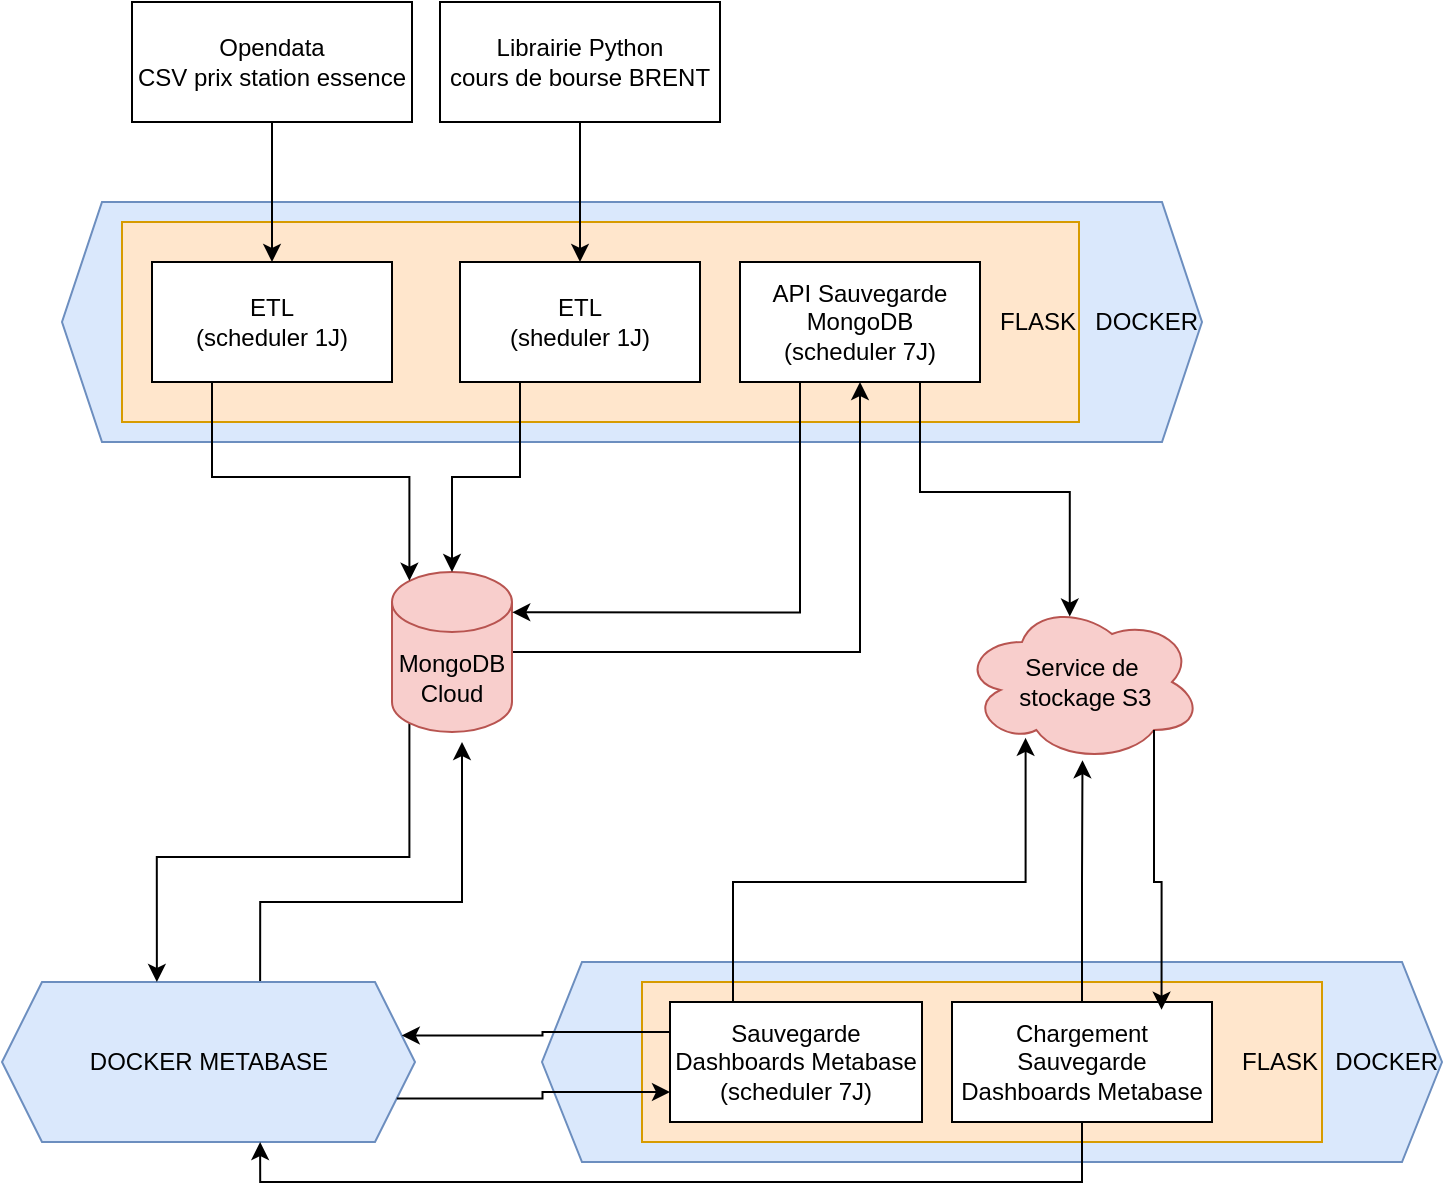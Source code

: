 <mxfile version="27.1.5">
  <diagram name="Page-1" id="DYus6r99QH-YhqP8SPfU">
    <mxGraphModel dx="1314" dy="670" grid="1" gridSize="10" guides="1" tooltips="1" connect="1" arrows="1" fold="1" page="1" pageScale="1" pageWidth="827" pageHeight="1169" math="0" shadow="0">
      <root>
        <mxCell id="0" />
        <mxCell id="1" parent="0" />
        <mxCell id="HPA1k4R3t_jq5nEZBtTo-7" value="DOCKER" style="shape=hexagon;perimeter=hexagonPerimeter2;whiteSpace=wrap;html=1;fixedSize=1;align=right;fillColor=#dae8fc;strokeColor=#6c8ebf;" vertex="1" parent="1">
          <mxGeometry x="350" y="710" width="450" height="100" as="geometry" />
        </mxCell>
        <mxCell id="HPA1k4R3t_jq5nEZBtTo-14" style="edgeStyle=orthogonalEdgeStyle;rounded=0;orthogonalLoop=1;jettySize=auto;html=1;exitX=0.625;exitY=0;exitDx=0;exitDy=0;" edge="1" parent="1" source="HPA1k4R3t_jq5nEZBtTo-8">
          <mxGeometry relative="1" as="geometry">
            <mxPoint x="310.0" y="600" as="targetPoint" />
            <Array as="points">
              <mxPoint x="209" y="680" />
              <mxPoint x="310" y="680" />
            </Array>
          </mxGeometry>
        </mxCell>
        <mxCell id="HPA1k4R3t_jq5nEZBtTo-8" value="DOCKER METABASE" style="shape=hexagon;perimeter=hexagonPerimeter2;whiteSpace=wrap;html=1;fixedSize=1;align=center;fillColor=#dae8fc;strokeColor=#6c8ebf;" vertex="1" parent="1">
          <mxGeometry x="80" y="720" width="206.5" height="80" as="geometry" />
        </mxCell>
        <mxCell id="HPA1k4R3t_jq5nEZBtTo-6" value="DOCKER" style="shape=hexagon;perimeter=hexagonPerimeter2;whiteSpace=wrap;html=1;fixedSize=1;align=right;fillColor=#dae8fc;strokeColor=#6c8ebf;" vertex="1" parent="1">
          <mxGeometry x="110" y="330" width="570" height="120" as="geometry" />
        </mxCell>
        <mxCell id="RvFatmFrUb0J1HVwR3kz-6" value="FLASK" style="rounded=0;whiteSpace=wrap;html=1;align=right;fillColor=#ffe6cc;strokeColor=#d79b00;" parent="1" vertex="1">
          <mxGeometry x="140" y="340" width="478.5" height="100" as="geometry" />
        </mxCell>
        <mxCell id="RvFatmFrUb0J1HVwR3kz-7" style="edgeStyle=orthogonalEdgeStyle;rounded=0;orthogonalLoop=1;jettySize=auto;html=1;exitX=0.5;exitY=1;exitDx=0;exitDy=0;" parent="1" source="RvFatmFrUb0J1HVwR3kz-2" target="RvFatmFrUb0J1HVwR3kz-4" edge="1">
          <mxGeometry relative="1" as="geometry" />
        </mxCell>
        <mxCell id="RvFatmFrUb0J1HVwR3kz-2" value="Opendata&lt;br&gt;CSV&amp;nbsp;&lt;span style=&quot;background-color: transparent; color: light-dark(rgb(0, 0, 0), rgb(255, 255, 255));&quot;&gt;prix station essence&lt;/span&gt;" style="rounded=0;whiteSpace=wrap;html=1;" parent="1" vertex="1">
          <mxGeometry x="145" y="230" width="140" height="60" as="geometry" />
        </mxCell>
        <mxCell id="RvFatmFrUb0J1HVwR3kz-8" style="edgeStyle=orthogonalEdgeStyle;rounded=0;orthogonalLoop=1;jettySize=auto;html=1;exitX=0.5;exitY=1;exitDx=0;exitDy=0;" parent="1" source="RvFatmFrUb0J1HVwR3kz-3" target="RvFatmFrUb0J1HVwR3kz-5" edge="1">
          <mxGeometry relative="1" as="geometry" />
        </mxCell>
        <mxCell id="RvFatmFrUb0J1HVwR3kz-3" value="Librairie Python&lt;br&gt;cours de bourse BRENT" style="rounded=0;whiteSpace=wrap;html=1;" parent="1" vertex="1">
          <mxGeometry x="299" y="230" width="140" height="60" as="geometry" />
        </mxCell>
        <mxCell id="RvFatmFrUb0J1HVwR3kz-4" value="ETL&lt;br&gt;(scheduler 1J)" style="rounded=0;whiteSpace=wrap;html=1;" parent="1" vertex="1">
          <mxGeometry x="155" y="360" width="120" height="60" as="geometry" />
        </mxCell>
        <mxCell id="RvFatmFrUb0J1HVwR3kz-5" value="ETL&lt;br&gt;(sheduler 1J)" style="rounded=0;whiteSpace=wrap;html=1;" parent="1" vertex="1">
          <mxGeometry x="309" y="360" width="120" height="60" as="geometry" />
        </mxCell>
        <mxCell id="RvFatmFrUb0J1HVwR3kz-23" style="edgeStyle=orthogonalEdgeStyle;rounded=0;orthogonalLoop=1;jettySize=auto;html=1;exitX=1;exitY=0.5;exitDx=0;exitDy=0;exitPerimeter=0;entryX=0.5;entryY=1;entryDx=0;entryDy=0;" parent="1" source="RvFatmFrUb0J1HVwR3kz-9" target="RvFatmFrUb0J1HVwR3kz-19" edge="1">
          <mxGeometry relative="1" as="geometry" />
        </mxCell>
        <mxCell id="HPA1k4R3t_jq5nEZBtTo-13" style="edgeStyle=orthogonalEdgeStyle;rounded=0;orthogonalLoop=1;jettySize=auto;html=1;exitX=0.145;exitY=1;exitDx=0;exitDy=-4.35;exitPerimeter=0;entryX=0.375;entryY=0;entryDx=0;entryDy=0;" edge="1" parent="1" source="RvFatmFrUb0J1HVwR3kz-9" target="HPA1k4R3t_jq5nEZBtTo-8">
          <mxGeometry relative="1" as="geometry" />
        </mxCell>
        <mxCell id="RvFatmFrUb0J1HVwR3kz-9" value="MongoDB&lt;br&gt;Cloud" style="shape=cylinder3;whiteSpace=wrap;html=1;boundedLbl=1;backgroundOutline=1;size=15;fillColor=#f8cecc;strokeColor=#b85450;" parent="1" vertex="1">
          <mxGeometry x="275" y="515" width="60" height="80" as="geometry" />
        </mxCell>
        <mxCell id="RvFatmFrUb0J1HVwR3kz-19" value="API Sauvegarde MongoDB&lt;br&gt;(scheduler 7J)" style="rounded=0;whiteSpace=wrap;html=1;" parent="1" vertex="1">
          <mxGeometry x="449" y="360" width="120" height="60" as="geometry" />
        </mxCell>
        <mxCell id="RvFatmFrUb0J1HVwR3kz-20" style="edgeStyle=orthogonalEdgeStyle;rounded=0;orthogonalLoop=1;jettySize=auto;html=1;exitX=0.25;exitY=1;exitDx=0;exitDy=0;entryX=0.145;entryY=0;entryDx=0;entryDy=4.35;entryPerimeter=0;" parent="1" source="RvFatmFrUb0J1HVwR3kz-4" target="RvFatmFrUb0J1HVwR3kz-9" edge="1">
          <mxGeometry relative="1" as="geometry" />
        </mxCell>
        <mxCell id="RvFatmFrUb0J1HVwR3kz-21" style="edgeStyle=orthogonalEdgeStyle;rounded=0;orthogonalLoop=1;jettySize=auto;html=1;exitX=0.25;exitY=1;exitDx=0;exitDy=0;entryX=0.5;entryY=0;entryDx=0;entryDy=0;entryPerimeter=0;" parent="1" source="RvFatmFrUb0J1HVwR3kz-5" target="RvFatmFrUb0J1HVwR3kz-9" edge="1">
          <mxGeometry relative="1" as="geometry" />
        </mxCell>
        <mxCell id="RvFatmFrUb0J1HVwR3kz-22" style="edgeStyle=orthogonalEdgeStyle;rounded=0;orthogonalLoop=1;jettySize=auto;html=1;exitX=0.25;exitY=1;exitDx=0;exitDy=0;entryX=1.002;entryY=0.252;entryDx=0;entryDy=0;entryPerimeter=0;" parent="1" source="RvFatmFrUb0J1HVwR3kz-19" target="RvFatmFrUb0J1HVwR3kz-9" edge="1">
          <mxGeometry relative="1" as="geometry" />
        </mxCell>
        <mxCell id="RvFatmFrUb0J1HVwR3kz-24" value="Service de&lt;br&gt;&amp;nbsp;stockage S3" style="ellipse;shape=cloud;whiteSpace=wrap;html=1;fillColor=#f8cecc;strokeColor=#b85450;" parent="1" vertex="1">
          <mxGeometry x="560" y="530" width="120" height="80" as="geometry" />
        </mxCell>
        <mxCell id="RvFatmFrUb0J1HVwR3kz-25" style="edgeStyle=orthogonalEdgeStyle;rounded=0;orthogonalLoop=1;jettySize=auto;html=1;exitX=0.75;exitY=1;exitDx=0;exitDy=0;entryX=0.449;entryY=0.091;entryDx=0;entryDy=0;entryPerimeter=0;" parent="1" source="RvFatmFrUb0J1HVwR3kz-19" target="RvFatmFrUb0J1HVwR3kz-24" edge="1">
          <mxGeometry relative="1" as="geometry" />
        </mxCell>
        <mxCell id="HPA1k4R3t_jq5nEZBtTo-1" value="FLASK" style="rounded=0;whiteSpace=wrap;html=1;align=right;fillColor=#ffe6cc;strokeColor=#d79b00;" vertex="1" parent="1">
          <mxGeometry x="400" y="720" width="340" height="80" as="geometry" />
        </mxCell>
        <mxCell id="HPA1k4R3t_jq5nEZBtTo-4" value="Sauvegarde Dashboards Metabase&lt;br&gt;(scheduler 7J)" style="rounded=0;whiteSpace=wrap;html=1;" vertex="1" parent="1">
          <mxGeometry x="414" y="730" width="126" height="60" as="geometry" />
        </mxCell>
        <mxCell id="HPA1k4R3t_jq5nEZBtTo-15" style="edgeStyle=orthogonalEdgeStyle;rounded=0;orthogonalLoop=1;jettySize=auto;html=1;exitX=0;exitY=0.25;exitDx=0;exitDy=0;entryX=0.968;entryY=0.334;entryDx=0;entryDy=0;entryPerimeter=0;" edge="1" parent="1" source="HPA1k4R3t_jq5nEZBtTo-4" target="HPA1k4R3t_jq5nEZBtTo-8">
          <mxGeometry relative="1" as="geometry" />
        </mxCell>
        <mxCell id="HPA1k4R3t_jq5nEZBtTo-16" style="edgeStyle=orthogonalEdgeStyle;rounded=0;orthogonalLoop=1;jettySize=auto;html=1;exitX=1;exitY=0.75;exitDx=0;exitDy=0;entryX=0;entryY=0.75;entryDx=0;entryDy=0;" edge="1" parent="1" source="HPA1k4R3t_jq5nEZBtTo-8" target="HPA1k4R3t_jq5nEZBtTo-4">
          <mxGeometry relative="1" as="geometry" />
        </mxCell>
        <mxCell id="HPA1k4R3t_jq5nEZBtTo-22" style="edgeStyle=orthogonalEdgeStyle;rounded=0;orthogonalLoop=1;jettySize=auto;html=1;exitX=0.5;exitY=1;exitDx=0;exitDy=0;entryX=0.625;entryY=1;entryDx=0;entryDy=0;" edge="1" parent="1" source="HPA1k4R3t_jq5nEZBtTo-18" target="HPA1k4R3t_jq5nEZBtTo-8">
          <mxGeometry relative="1" as="geometry" />
        </mxCell>
        <mxCell id="HPA1k4R3t_jq5nEZBtTo-18" value="Chargement Sauvegarde Dashboards Metabase" style="rounded=0;whiteSpace=wrap;html=1;" vertex="1" parent="1">
          <mxGeometry x="555" y="730" width="130" height="60" as="geometry" />
        </mxCell>
        <mxCell id="HPA1k4R3t_jq5nEZBtTo-19" style="edgeStyle=orthogonalEdgeStyle;rounded=0;orthogonalLoop=1;jettySize=auto;html=1;exitX=0.25;exitY=0;exitDx=0;exitDy=0;entryX=0.265;entryY=0.849;entryDx=0;entryDy=0;entryPerimeter=0;" edge="1" parent="1" source="HPA1k4R3t_jq5nEZBtTo-4" target="RvFatmFrUb0J1HVwR3kz-24">
          <mxGeometry relative="1" as="geometry" />
        </mxCell>
        <mxCell id="HPA1k4R3t_jq5nEZBtTo-20" style="edgeStyle=orthogonalEdgeStyle;rounded=0;orthogonalLoop=1;jettySize=auto;html=1;exitX=0.5;exitY=0;exitDx=0;exitDy=0;entryX=0.502;entryY=0.989;entryDx=0;entryDy=0;entryPerimeter=0;" edge="1" parent="1" source="HPA1k4R3t_jq5nEZBtTo-18" target="RvFatmFrUb0J1HVwR3kz-24">
          <mxGeometry relative="1" as="geometry" />
        </mxCell>
        <mxCell id="HPA1k4R3t_jq5nEZBtTo-24" style="edgeStyle=orthogonalEdgeStyle;rounded=0;orthogonalLoop=1;jettySize=auto;html=1;exitX=0.8;exitY=0.8;exitDx=0;exitDy=0;exitPerimeter=0;entryX=0.806;entryY=0.064;entryDx=0;entryDy=0;entryPerimeter=0;" edge="1" parent="1" source="RvFatmFrUb0J1HVwR3kz-24" target="HPA1k4R3t_jq5nEZBtTo-18">
          <mxGeometry relative="1" as="geometry" />
        </mxCell>
      </root>
    </mxGraphModel>
  </diagram>
</mxfile>

